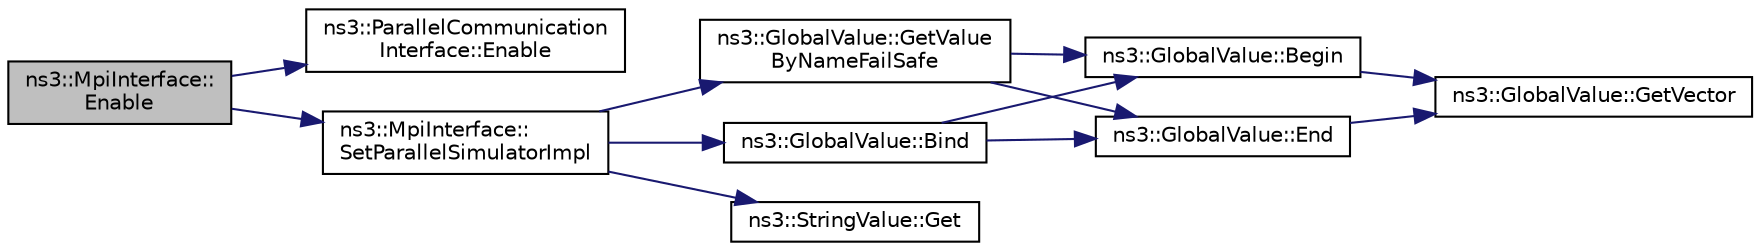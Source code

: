 digraph "ns3::MpiInterface::Enable"
{
 // LATEX_PDF_SIZE
  edge [fontname="Helvetica",fontsize="10",labelfontname="Helvetica",labelfontsize="10"];
  node [fontname="Helvetica",fontsize="10",shape=record];
  rankdir="LR";
  Node1 [label="ns3::MpiInterface::\lEnable",height=0.2,width=0.4,color="black", fillcolor="grey75", style="filled", fontcolor="black",tooltip="Setup the parallel communication interface."];
  Node1 -> Node2 [color="midnightblue",fontsize="10",style="solid",fontname="Helvetica"];
  Node2 [label="ns3::ParallelCommunication\lInterface::Enable",height=0.2,width=0.4,color="black", fillcolor="white", style="filled",URL="$classns3_1_1_parallel_communication_interface.html#a0f73feee4076f27f3d80166656bdfdae",tooltip="Setup the parallel communication interface."];
  Node1 -> Node3 [color="midnightblue",fontsize="10",style="solid",fontname="Helvetica"];
  Node3 [label="ns3::MpiInterface::\lSetParallelSimulatorImpl",height=0.2,width=0.4,color="black", fillcolor="white", style="filled",URL="$classns3_1_1_mpi_interface.html#a751169b7d85e12b5be41e2f5981cc705",tooltip="Common enable logic."];
  Node3 -> Node4 [color="midnightblue",fontsize="10",style="solid",fontname="Helvetica"];
  Node4 [label="ns3::GlobalValue::Bind",height=0.2,width=0.4,color="black", fillcolor="white", style="filled",URL="$classns3_1_1_global_value.html#a4fe56773b98d1047cd50e974256fd14a",tooltip="Iterate over the set of GlobalValues until a matching name is found and then set its value with Globa..."];
  Node4 -> Node5 [color="midnightblue",fontsize="10",style="solid",fontname="Helvetica"];
  Node5 [label="ns3::GlobalValue::Begin",height=0.2,width=0.4,color="black", fillcolor="white", style="filled",URL="$classns3_1_1_global_value.html#acdeb71b28fe45d98523a2168e8807d83",tooltip="The Begin iterator."];
  Node5 -> Node6 [color="midnightblue",fontsize="10",style="solid",fontname="Helvetica"];
  Node6 [label="ns3::GlobalValue::GetVector",height=0.2,width=0.4,color="black", fillcolor="white", style="filled",URL="$classns3_1_1_global_value.html#a69fde3a69c812df719c42b4e2ebde77e",tooltip="Get the static vector of all GlobalValues."];
  Node4 -> Node7 [color="midnightblue",fontsize="10",style="solid",fontname="Helvetica"];
  Node7 [label="ns3::GlobalValue::End",height=0.2,width=0.4,color="black", fillcolor="white", style="filled",URL="$classns3_1_1_global_value.html#a2488c329999cf507cc7f7aeb173a4a75",tooltip="The End iterator."];
  Node7 -> Node6 [color="midnightblue",fontsize="10",style="solid",fontname="Helvetica"];
  Node3 -> Node8 [color="midnightblue",fontsize="10",style="solid",fontname="Helvetica"];
  Node8 [label="ns3::StringValue::Get",height=0.2,width=0.4,color="black", fillcolor="white", style="filled",URL="$classns3_1_1_string_value.html#a6f208c2778fe1c7882e5cb429b8326ae",tooltip=" "];
  Node3 -> Node9 [color="midnightblue",fontsize="10",style="solid",fontname="Helvetica"];
  Node9 [label="ns3::GlobalValue::GetValue\lByNameFailSafe",height=0.2,width=0.4,color="black", fillcolor="white", style="filled",URL="$classns3_1_1_global_value.html#a5ca71172f85db4c2f8c4357e637bb758",tooltip="Finds the GlobalValue with the given name and returns its value."];
  Node9 -> Node5 [color="midnightblue",fontsize="10",style="solid",fontname="Helvetica"];
  Node9 -> Node7 [color="midnightblue",fontsize="10",style="solid",fontname="Helvetica"];
}
